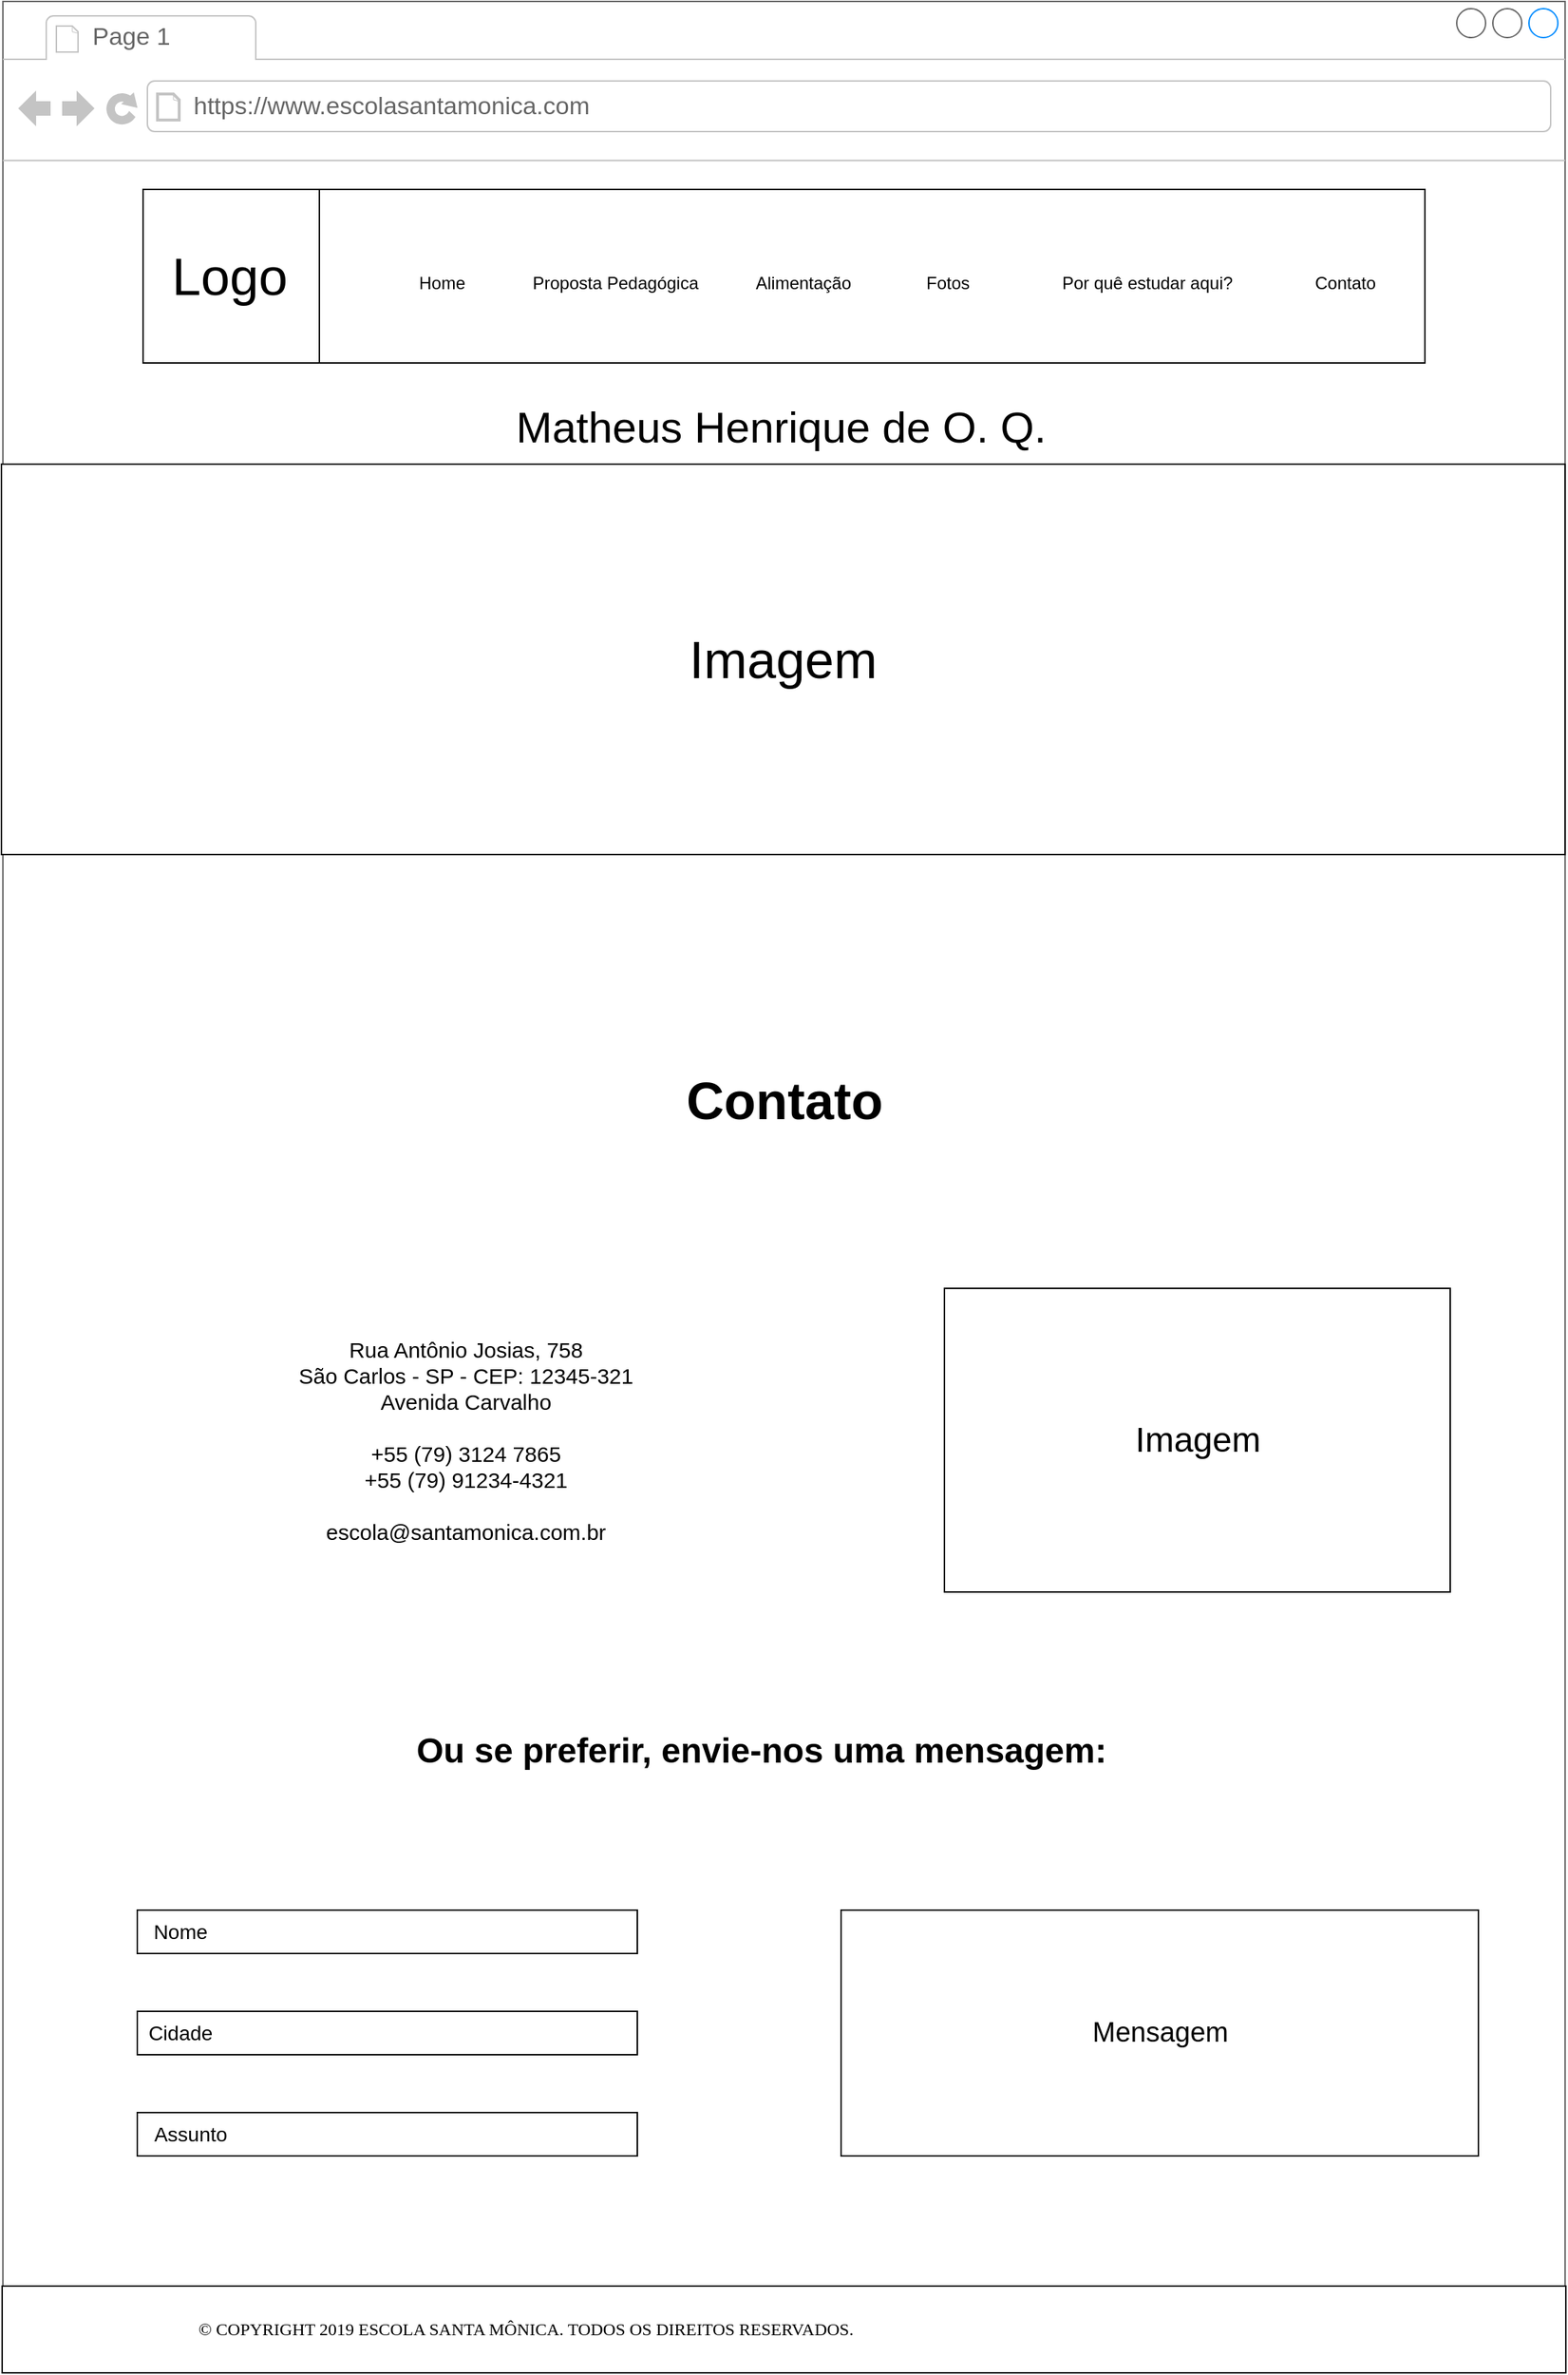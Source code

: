 <mxfile version="12.2.2" type="device" pages="1"><diagram name="Page-1" id="2cc2dc42-3aac-f2a9-1cec-7a8b7cbee084"><mxGraphModel dx="1676" dy="962" grid="1" gridSize="10" guides="1" tooltips="1" connect="1" arrows="1" fold="1" page="1" pageScale="1" pageWidth="1100" pageHeight="850" background="#ffffff" math="0" shadow="0"><root><mxCell id="0"/><mxCell id="1" parent="0"/><mxCell id="7026571954dc6520-1" value="" style="strokeWidth=1;shadow=0;dashed=0;align=center;html=1;shape=mxgraph.mockup.containers.browserWindow;rSize=0;strokeColor=#666666;mainText=,;recursiveResize=0;rounded=0;labelBackgroundColor=none;fontFamily=Verdana;fontSize=12;fontStyle=0" parent="1" vertex="1"><mxGeometry x="9" y="30" width="1081" height="1580" as="geometry"/></mxCell><mxCell id="7026571954dc6520-2" value="Page 1" style="strokeWidth=1;shadow=0;dashed=0;align=center;html=1;shape=mxgraph.mockup.containers.anchor;fontSize=17;fontColor=#666666;align=left;" parent="7026571954dc6520-1" vertex="1"><mxGeometry x="60" y="12" width="110" height="26" as="geometry"/></mxCell><mxCell id="7026571954dc6520-3" value="https://www.escolasantamonica.com" style="strokeWidth=1;shadow=0;dashed=0;align=center;html=1;shape=mxgraph.mockup.containers.anchor;rSize=0;fontSize=17;fontColor=#666666;align=left;" parent="7026571954dc6520-1" vertex="1"><mxGeometry x="130" y="60" width="250" height="26" as="geometry"/></mxCell><mxCell id="7026571954dc6520-15" value="" style="verticalLabelPosition=bottom;shadow=0;dashed=0;align=center;html=1;verticalAlign=top;strokeWidth=1;shape=mxgraph.mockup.markup.line;strokeColor=#999999;rounded=0;labelBackgroundColor=none;fillColor=#ffffff;fontFamily=Verdana;fontSize=12;fontColor=#000000;" parent="7026571954dc6520-1" vertex="1"><mxGeometry y="310" width="1050" height="20" as="geometry"/></mxCell><mxCell id="7026571954dc6520-21" value="" style="verticalLabelPosition=bottom;shadow=0;dashed=0;align=center;html=1;verticalAlign=top;strokeWidth=1;shape=mxgraph.mockup.markup.line;strokeColor=#999999;rounded=0;labelBackgroundColor=none;fillColor=#ffffff;fontFamily=Verdana;fontSize=12;fontColor=#000000;" parent="7026571954dc6520-1" vertex="1"><mxGeometry y="580" width="1050" height="20" as="geometry"/></mxCell><mxCell id="ewFMJKoFP-ZU7OxCMfp1-1" value="" style="text;html=1;strokeColor=#000000;fillColor=#ffffff;align=center;verticalAlign=middle;whiteSpace=wrap;rounded=0;fontFamily=Helvetica;fontSize=12;fontColor=#000000;" parent="7026571954dc6520-1" vertex="1"><mxGeometry x="97" y="130" width="122" height="120" as="geometry"/></mxCell><mxCell id="ewFMJKoFP-ZU7OxCMfp1-3" value="&lt;font style=&quot;font-size: 36px&quot;&gt;Logo&lt;/font&gt;" style="text;html=1;strokeColor=none;fillColor=none;align=center;verticalAlign=middle;whiteSpace=wrap;rounded=0;" parent="7026571954dc6520-1" vertex="1"><mxGeometry x="134" y="175.5" width="46" height="29" as="geometry"/></mxCell><mxCell id="ewFMJKoFP-ZU7OxCMfp1-6" value="" style="rounded=0;whiteSpace=wrap;html=1;" parent="7026571954dc6520-1" vertex="1"><mxGeometry x="219" y="130" width="765" height="120" as="geometry"/></mxCell><mxCell id="ewFMJKoFP-ZU7OxCMfp1-17" value="Home" style="text;html=1;strokeColor=none;fillColor=none;align=center;verticalAlign=middle;whiteSpace=wrap;rounded=0;" parent="7026571954dc6520-1" vertex="1"><mxGeometry x="284" y="185" width="40" height="20" as="geometry"/></mxCell><mxCell id="ewFMJKoFP-ZU7OxCMfp1-19" value="Proposta Pedagógica" style="text;html=1;strokeColor=none;fillColor=none;align=center;verticalAlign=middle;whiteSpace=wrap;rounded=0;" parent="7026571954dc6520-1" vertex="1"><mxGeometry x="354" y="185" width="140" height="20" as="geometry"/></mxCell><mxCell id="ewFMJKoFP-ZU7OxCMfp1-20" value="Alimentação" style="text;html=1;strokeColor=none;fillColor=none;align=center;verticalAlign=middle;whiteSpace=wrap;rounded=0;" parent="7026571954dc6520-1" vertex="1"><mxGeometry x="534" y="185" width="40" height="20" as="geometry"/></mxCell><mxCell id="ewFMJKoFP-ZU7OxCMfp1-21" value="Fotos" style="text;html=1;strokeColor=none;fillColor=none;align=center;verticalAlign=middle;whiteSpace=wrap;rounded=0;" parent="7026571954dc6520-1" vertex="1"><mxGeometry x="634" y="185" width="40" height="20" as="geometry"/></mxCell><mxCell id="ewFMJKoFP-ZU7OxCMfp1-22" value="Por quê estudar aqui?" style="text;html=1;strokeColor=none;fillColor=none;align=center;verticalAlign=middle;whiteSpace=wrap;rounded=0;" parent="7026571954dc6520-1" vertex="1"><mxGeometry x="721.5" y="184.5" width="140" height="20" as="geometry"/></mxCell><mxCell id="ewFMJKoFP-ZU7OxCMfp1-23" value="Contato" style="text;html=1;strokeColor=none;fillColor=none;align=center;verticalAlign=middle;whiteSpace=wrap;rounded=0;" parent="7026571954dc6520-1" vertex="1"><mxGeometry x="909" y="185" width="40" height="20" as="geometry"/></mxCell><mxCell id="fvU2fTR692eFY3aPYThP-1" value="&lt;font style=&quot;font-size: 36px&quot;&gt;Imagem&lt;/font&gt;" style="rounded=0;whiteSpace=wrap;html=1;" parent="7026571954dc6520-1" vertex="1"><mxGeometry x="-1" y="320" width="1082" height="270" as="geometry"/></mxCell><mxCell id="wgHtDGAlXirdtPYzbxGA-1" value="&lt;font style=&quot;font-size: 36px&quot;&gt;&lt;b&gt;Contato&lt;/b&gt;&lt;/font&gt;" style="text;html=1;strokeColor=none;fillColor=none;align=center;verticalAlign=middle;whiteSpace=wrap;rounded=0;" parent="7026571954dc6520-1" vertex="1"><mxGeometry x="520.5" y="750" width="40" height="20" as="geometry"/></mxCell><mxCell id="wgHtDGAlXirdtPYzbxGA-15" value="&lt;font style=&quot;font-size: 15px&quot;&gt;Rua Antônio Josias, 758&lt;br&gt;São Carlos - SP - CEP: 12345-321&lt;br&gt;Avenida Carvalho&lt;br&gt;&lt;br&gt;+55 (79) 3124 7865&lt;br&gt;+55 (79) 91234-4321&lt;br&gt;&lt;br&gt;escola@santamonica.com.br&lt;/font&gt;" style="text;html=1;strokeColor=none;fillColor=none;align=center;verticalAlign=middle;whiteSpace=wrap;rounded=0;" parent="7026571954dc6520-1" vertex="1"><mxGeometry x="142.5" y="900" width="355" height="190" as="geometry"/></mxCell><mxCell id="wgHtDGAlXirdtPYzbxGA-16" value="" style="rounded=0;whiteSpace=wrap;html=1;" parent="7026571954dc6520-1" vertex="1"><mxGeometry x="651.5" y="890" width="350" height="210" as="geometry"/></mxCell><mxCell id="wgHtDGAlXirdtPYzbxGA-17" value="&lt;font style=&quot;font-size: 24px&quot;&gt;Imagem&lt;/font&gt;" style="text;html=1;strokeColor=none;fillColor=none;align=center;verticalAlign=middle;whiteSpace=wrap;rounded=0;" parent="7026571954dc6520-1" vertex="1"><mxGeometry x="806.5" y="985" width="40" height="20" as="geometry"/></mxCell><mxCell id="wgHtDGAlXirdtPYzbxGA-18" value="&lt;font style=&quot;font-size: 24px&quot;&gt;&lt;b&gt;Ou se preferir, envie-nos uma mensagem:&lt;/b&gt;&lt;/font&gt;" style="text;html=1;strokeColor=none;fillColor=none;align=center;verticalAlign=middle;whiteSpace=wrap;rounded=0;" parent="7026571954dc6520-1" vertex="1"><mxGeometry x="245" y="1200" width="560" height="20" as="geometry"/></mxCell><mxCell id="wgHtDGAlXirdtPYzbxGA-19" value="" style="rounded=0;whiteSpace=wrap;html=1;" parent="7026571954dc6520-1" vertex="1"><mxGeometry x="93" y="1320" width="346" height="30" as="geometry"/></mxCell><mxCell id="wgHtDGAlXirdtPYzbxGA-42" value="" style="rounded=0;whiteSpace=wrap;html=1;" parent="7026571954dc6520-1" vertex="1"><mxGeometry x="93" y="1390" width="346" height="30" as="geometry"/></mxCell><mxCell id="wgHtDGAlXirdtPYzbxGA-43" value="" style="rounded=0;whiteSpace=wrap;html=1;" parent="7026571954dc6520-1" vertex="1"><mxGeometry x="93" y="1460" width="346" height="30" as="geometry"/></mxCell><mxCell id="wgHtDGAlXirdtPYzbxGA-44" value="" style="rounded=0;whiteSpace=wrap;html=1;" parent="7026571954dc6520-1" vertex="1"><mxGeometry x="580" y="1320" width="441" height="170" as="geometry"/></mxCell><mxCell id="wgHtDGAlXirdtPYzbxGA-45" value="&lt;font style=&quot;font-size: 14px&quot;&gt;Nome&lt;/font&gt;" style="text;html=1;strokeColor=none;fillColor=none;align=center;verticalAlign=middle;whiteSpace=wrap;rounded=0;" parent="7026571954dc6520-1" vertex="1"><mxGeometry x="102.5" y="1325" width="40" height="20" as="geometry"/></mxCell><mxCell id="wgHtDGAlXirdtPYzbxGA-46" value="&lt;font style=&quot;font-size: 14px&quot;&gt;Cidade&lt;/font&gt;" style="text;html=1;strokeColor=none;fillColor=none;align=center;verticalAlign=middle;whiteSpace=wrap;rounded=0;" parent="7026571954dc6520-1" vertex="1"><mxGeometry x="102.5" y="1395" width="40" height="20" as="geometry"/></mxCell><mxCell id="wgHtDGAlXirdtPYzbxGA-47" value="&lt;font style=&quot;font-size: 14px&quot;&gt;Assunto&lt;/font&gt;" style="text;html=1;strokeColor=none;fillColor=none;align=center;verticalAlign=middle;whiteSpace=wrap;rounded=0;" parent="7026571954dc6520-1" vertex="1"><mxGeometry x="110" y="1465" width="40" height="20" as="geometry"/></mxCell><mxCell id="wgHtDGAlXirdtPYzbxGA-48" value="&lt;font style=&quot;font-size: 19px&quot;&gt;Mensagem&lt;/font&gt;" style="text;html=1;strokeColor=none;fillColor=none;align=center;verticalAlign=middle;whiteSpace=wrap;rounded=0;" parent="7026571954dc6520-1" vertex="1"><mxGeometry x="780.5" y="1395" width="40" height="20" as="geometry"/></mxCell><mxCell id="MIKELseSDLRAEEkUEces-1" value="&lt;font style=&quot;font-size: 30px&quot;&gt;Matheus Henrique de O. Q.&lt;/font&gt;" style="text;html=1;align=center;" parent="7026571954dc6520-1" vertex="1"><mxGeometry x="295.5" y="270" width="485" height="40" as="geometry"/></mxCell><mxCell id="Bn8Y6w_Um3144dJxdNAO-1" value="" style="rounded=0;whiteSpace=wrap;html=1;" parent="1" vertex="1"><mxGeometry x="8.5" y="1610" width="1082" height="60" as="geometry"/></mxCell><mxCell id="Bn8Y6w_Um3144dJxdNAO-2" value="&lt;span style=&quot;font-family: &amp;#34;londrina solid&amp;#34; , cursive ; text-transform: uppercase ; background-color: rgb(255 , 255 , 255)&quot;&gt;© COPYRIGHT 2019 ESCOLA SANTA MÔNICA. TODOS OS DIREITOS RESERVADOS.&lt;/span&gt;" style="text;html=1;strokeColor=none;fillColor=none;align=center;verticalAlign=middle;whiteSpace=wrap;rounded=0;" parent="1" vertex="1"><mxGeometry x="80" y="1630" width="582" height="20" as="geometry"/></mxCell></root></mxGraphModel></diagram></mxfile>
